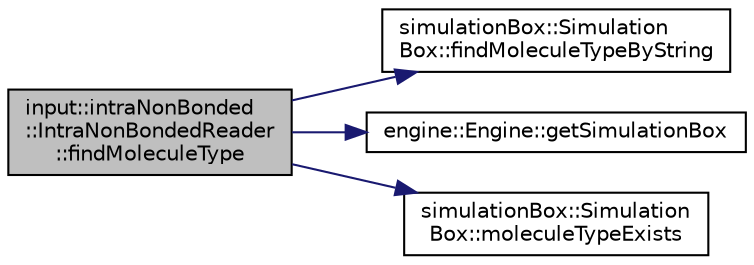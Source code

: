 digraph "input::intraNonBonded::IntraNonBondedReader::findMoleculeType"
{
 // LATEX_PDF_SIZE
  edge [fontname="Helvetica",fontsize="10",labelfontname="Helvetica",labelfontsize="10"];
  node [fontname="Helvetica",fontsize="10",shape=record];
  rankdir="LR";
  Node1 [label="input::intraNonBonded\l::IntraNonBondedReader\l::findMoleculeType",height=0.2,width=0.4,color="black", fillcolor="grey75", style="filled", fontcolor="black",tooltip="finds the molecule type either by string or by size_t"];
  Node1 -> Node2 [color="midnightblue",fontsize="10",style="solid",fontname="Helvetica"];
  Node2 [label="simulationBox::Simulation\lBox::findMoleculeTypeByString",height=0.2,width=0.4,color="black", fillcolor="white", style="filled",URL="$classsimulationBox_1_1SimulationBox.html#a03139987dc9e47d87fa54cc7a9bc3b7b",tooltip="find molecule type by string id"];
  Node1 -> Node3 [color="midnightblue",fontsize="10",style="solid",fontname="Helvetica"];
  Node3 [label="engine::Engine::getSimulationBox",height=0.2,width=0.4,color="black", fillcolor="white", style="filled",URL="$classengine_1_1Engine.html#ace473cd47266e64aee716132e724bfbc",tooltip=" "];
  Node1 -> Node4 [color="midnightblue",fontsize="10",style="solid",fontname="Helvetica"];
  Node4 [label="simulationBox::Simulation\lBox::moleculeTypeExists",height=0.2,width=0.4,color="black", fillcolor="white", style="filled",URL="$classsimulationBox_1_1SimulationBox.html#ad204204b6d274f7971cc0ab547c8a83c",tooltip="checks if molecule type exists by moleculeType id (size_t)"];
}
